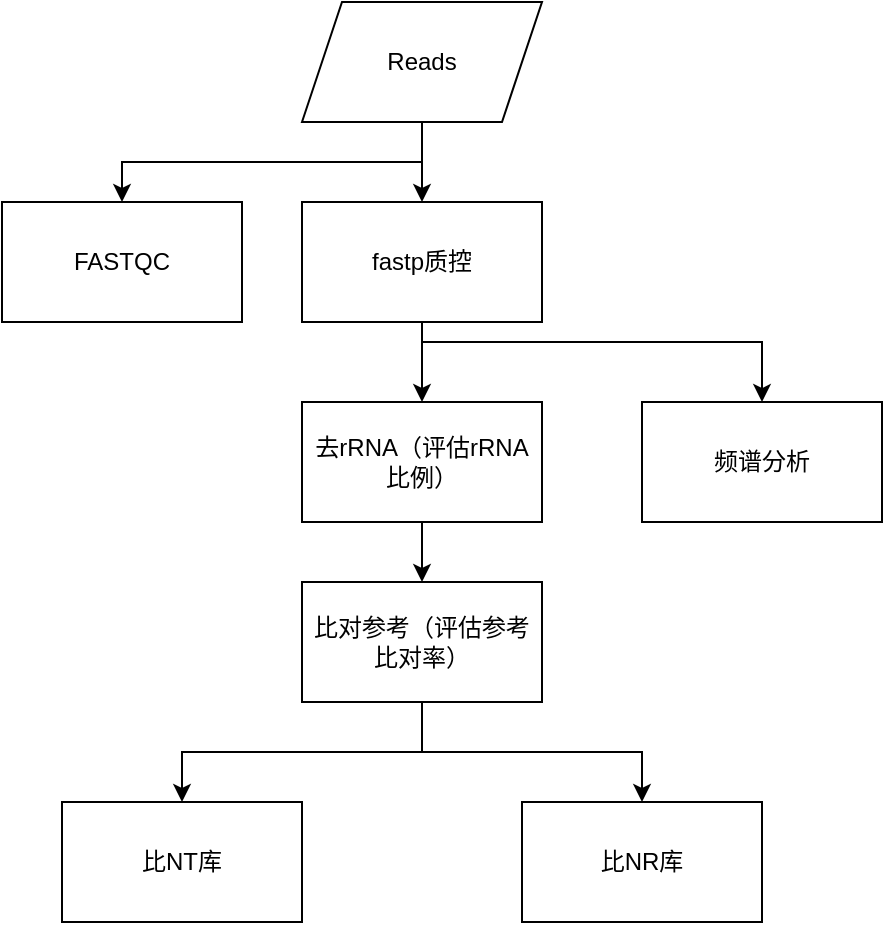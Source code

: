 <mxfile version="16.5.6" type="github">
  <diagram id="bDfR79dHBE0h-xmKrc2x" name="Page-1">
    <mxGraphModel dx="946" dy="543" grid="1" gridSize="10" guides="1" tooltips="1" connect="1" arrows="1" fold="1" page="1" pageScale="1" pageWidth="827" pageHeight="1169" math="0" shadow="0">
      <root>
        <mxCell id="0" />
        <mxCell id="1" parent="0" />
        <mxCell id="4BAXkeHGv6857r1aA5fY-12" value="" style="edgeStyle=orthogonalEdgeStyle;rounded=0;orthogonalLoop=1;jettySize=auto;html=1;entryX=0.5;entryY=0;entryDx=0;entryDy=0;exitX=0.5;exitY=1;exitDx=0;exitDy=0;" edge="1" parent="1" source="4BAXkeHGv6857r1aA5fY-1" target="4BAXkeHGv6857r1aA5fY-2">
          <mxGeometry relative="1" as="geometry">
            <mxPoint x="290" y="100" as="targetPoint" />
          </mxGeometry>
        </mxCell>
        <mxCell id="4BAXkeHGv6857r1aA5fY-1" value="Reads" style="shape=parallelogram;perimeter=parallelogramPerimeter;whiteSpace=wrap;html=1;fixedSize=1;" vertex="1" parent="1">
          <mxGeometry x="370" y="70" width="120" height="60" as="geometry" />
        </mxCell>
        <mxCell id="4BAXkeHGv6857r1aA5fY-2" value="FASTQC" style="rounded=0;whiteSpace=wrap;html=1;" vertex="1" parent="1">
          <mxGeometry x="220" y="170" width="120" height="60" as="geometry" />
        </mxCell>
        <mxCell id="4BAXkeHGv6857r1aA5fY-13" value="" style="edgeStyle=orthogonalEdgeStyle;rounded=0;orthogonalLoop=1;jettySize=auto;html=1;" edge="1" parent="1" source="4BAXkeHGv6857r1aA5fY-3" target="4BAXkeHGv6857r1aA5fY-4">
          <mxGeometry relative="1" as="geometry" />
        </mxCell>
        <mxCell id="4BAXkeHGv6857r1aA5fY-18" style="edgeStyle=orthogonalEdgeStyle;rounded=0;orthogonalLoop=1;jettySize=auto;html=1;entryX=0.5;entryY=0;entryDx=0;entryDy=0;" edge="1" parent="1" target="4BAXkeHGv6857r1aA5fY-8">
          <mxGeometry relative="1" as="geometry">
            <mxPoint x="430" y="240" as="sourcePoint" />
            <Array as="points">
              <mxPoint x="600" y="240" />
            </Array>
          </mxGeometry>
        </mxCell>
        <mxCell id="4BAXkeHGv6857r1aA5fY-3" value="fastp质控" style="rounded=0;whiteSpace=wrap;html=1;" vertex="1" parent="1">
          <mxGeometry x="370" y="170" width="120" height="60" as="geometry" />
        </mxCell>
        <mxCell id="4BAXkeHGv6857r1aA5fY-14" value="" style="edgeStyle=orthogonalEdgeStyle;rounded=0;orthogonalLoop=1;jettySize=auto;html=1;" edge="1" parent="1" source="4BAXkeHGv6857r1aA5fY-4" target="4BAXkeHGv6857r1aA5fY-5">
          <mxGeometry relative="1" as="geometry" />
        </mxCell>
        <mxCell id="4BAXkeHGv6857r1aA5fY-4" value="去rRNA（评估rRNA比例）" style="rounded=0;whiteSpace=wrap;html=1;" vertex="1" parent="1">
          <mxGeometry x="370" y="270" width="120" height="60" as="geometry" />
        </mxCell>
        <mxCell id="4BAXkeHGv6857r1aA5fY-15" value="" style="edgeStyle=orthogonalEdgeStyle;rounded=0;orthogonalLoop=1;jettySize=auto;html=1;" edge="1" parent="1" source="4BAXkeHGv6857r1aA5fY-5" target="4BAXkeHGv6857r1aA5fY-6">
          <mxGeometry relative="1" as="geometry" />
        </mxCell>
        <mxCell id="4BAXkeHGv6857r1aA5fY-5" value="比对参考（评估参考比对率）" style="rounded=0;whiteSpace=wrap;html=1;" vertex="1" parent="1">
          <mxGeometry x="370" y="360" width="120" height="60" as="geometry" />
        </mxCell>
        <mxCell id="4BAXkeHGv6857r1aA5fY-6" value="比NT库" style="rounded=0;whiteSpace=wrap;html=1;" vertex="1" parent="1">
          <mxGeometry x="250" y="470" width="120" height="60" as="geometry" />
        </mxCell>
        <mxCell id="4BAXkeHGv6857r1aA5fY-7" value="比NR库" style="rounded=0;whiteSpace=wrap;html=1;" vertex="1" parent="1">
          <mxGeometry x="480" y="470" width="120" height="60" as="geometry" />
        </mxCell>
        <mxCell id="4BAXkeHGv6857r1aA5fY-8" value="频谱分析" style="rounded=0;whiteSpace=wrap;html=1;" vertex="1" parent="1">
          <mxGeometry x="540" y="270" width="120" height="60" as="geometry" />
        </mxCell>
        <mxCell id="4BAXkeHGv6857r1aA5fY-9" value="" style="endArrow=classic;html=1;rounded=0;entryX=0.5;entryY=0;entryDx=0;entryDy=0;exitX=0.5;exitY=1;exitDx=0;exitDy=0;" edge="1" parent="1" source="4BAXkeHGv6857r1aA5fY-1" target="4BAXkeHGv6857r1aA5fY-3">
          <mxGeometry width="50" height="50" relative="1" as="geometry">
            <mxPoint x="450" y="150" as="sourcePoint" />
            <mxPoint x="440" y="290" as="targetPoint" />
          </mxGeometry>
        </mxCell>
        <mxCell id="4BAXkeHGv6857r1aA5fY-17" value="" style="edgeStyle=orthogonalEdgeStyle;rounded=0;orthogonalLoop=1;jettySize=auto;html=1;exitX=0.5;exitY=1;exitDx=0;exitDy=0;" edge="1" parent="1" source="4BAXkeHGv6857r1aA5fY-5" target="4BAXkeHGv6857r1aA5fY-7">
          <mxGeometry relative="1" as="geometry">
            <mxPoint x="440" y="430" as="sourcePoint" />
            <mxPoint x="320" y="480" as="targetPoint" />
          </mxGeometry>
        </mxCell>
      </root>
    </mxGraphModel>
  </diagram>
</mxfile>

